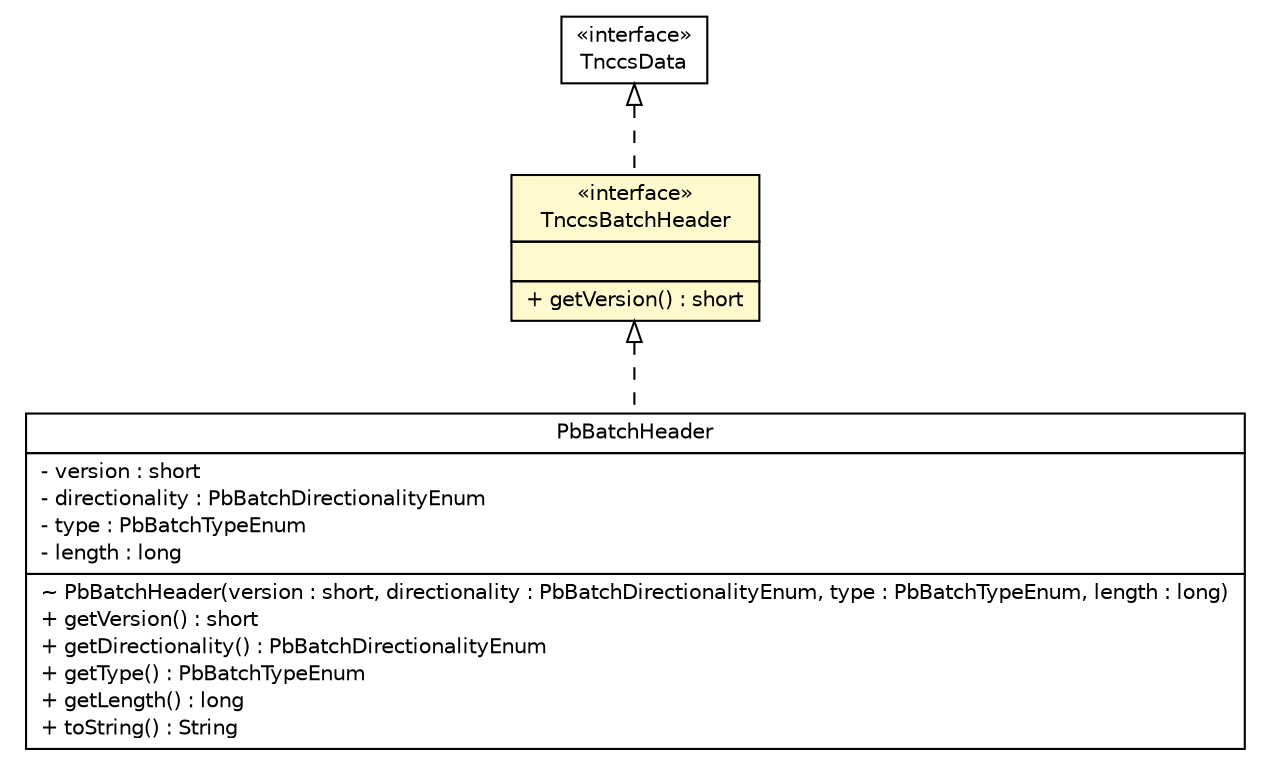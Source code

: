 #!/usr/local/bin/dot
#
# Class diagram 
# Generated by UMLGraph version R5_6 (http://www.umlgraph.org/)
#

digraph G {
	edge [fontname="Helvetica",fontsize=10,labelfontname="Helvetica",labelfontsize=10];
	node [fontname="Helvetica",fontsize=10,shape=plaintext];
	nodesep=0.25;
	ranksep=0.5;
	// de.hsbremen.tc.tnc.message.tnccs.batch.TnccsBatchHeader
	c164837 [label=<<table title="de.hsbremen.tc.tnc.message.tnccs.batch.TnccsBatchHeader" border="0" cellborder="1" cellspacing="0" cellpadding="2" port="p" bgcolor="lemonChiffon" href="./TnccsBatchHeader.html">
		<tr><td><table border="0" cellspacing="0" cellpadding="1">
<tr><td align="center" balign="center"> &#171;interface&#187; </td></tr>
<tr><td align="center" balign="center"> TnccsBatchHeader </td></tr>
		</table></td></tr>
		<tr><td><table border="0" cellspacing="0" cellpadding="1">
<tr><td align="left" balign="left">  </td></tr>
		</table></td></tr>
		<tr><td><table border="0" cellspacing="0" cellpadding="1">
<tr><td align="left" balign="left"> + getVersion() : short </td></tr>
		</table></td></tr>
		</table>>, URL="./TnccsBatchHeader.html", fontname="Helvetica", fontcolor="black", fontsize=10.0];
	// de.hsbremen.tc.tnc.message.tnccs.TnccsData
	c164840 [label=<<table title="de.hsbremen.tc.tnc.message.tnccs.TnccsData" border="0" cellborder="1" cellspacing="0" cellpadding="2" port="p" href="../TnccsData.html">
		<tr><td><table border="0" cellspacing="0" cellpadding="1">
<tr><td align="center" balign="center"> &#171;interface&#187; </td></tr>
<tr><td align="center" balign="center"> TnccsData </td></tr>
		</table></td></tr>
		</table>>, URL="../TnccsData.html", fontname="Helvetica", fontcolor="black", fontsize=10.0];
	// org.ietf.nea.pb.batch.PbBatchHeader
	c165185 [label=<<table title="org.ietf.nea.pb.batch.PbBatchHeader" border="0" cellborder="1" cellspacing="0" cellpadding="2" port="p" href="../../../../../../../org/ietf/nea/pb/batch/PbBatchHeader.html">
		<tr><td><table border="0" cellspacing="0" cellpadding="1">
<tr><td align="center" balign="center"> PbBatchHeader </td></tr>
		</table></td></tr>
		<tr><td><table border="0" cellspacing="0" cellpadding="1">
<tr><td align="left" balign="left"> - version : short </td></tr>
<tr><td align="left" balign="left"> - directionality : PbBatchDirectionalityEnum </td></tr>
<tr><td align="left" balign="left"> - type : PbBatchTypeEnum </td></tr>
<tr><td align="left" balign="left"> - length : long </td></tr>
		</table></td></tr>
		<tr><td><table border="0" cellspacing="0" cellpadding="1">
<tr><td align="left" balign="left"> ~ PbBatchHeader(version : short, directionality : PbBatchDirectionalityEnum, type : PbBatchTypeEnum, length : long) </td></tr>
<tr><td align="left" balign="left"> + getVersion() : short </td></tr>
<tr><td align="left" balign="left"> + getDirectionality() : PbBatchDirectionalityEnum </td></tr>
<tr><td align="left" balign="left"> + getType() : PbBatchTypeEnum </td></tr>
<tr><td align="left" balign="left"> + getLength() : long </td></tr>
<tr><td align="left" balign="left"> + toString() : String </td></tr>
		</table></td></tr>
		</table>>, URL="../../../../../../../org/ietf/nea/pb/batch/PbBatchHeader.html", fontname="Helvetica", fontcolor="black", fontsize=10.0];
	//de.hsbremen.tc.tnc.message.tnccs.batch.TnccsBatchHeader implements de.hsbremen.tc.tnc.message.tnccs.TnccsData
	c164840:p -> c164837:p [dir=back,arrowtail=empty,style=dashed];
	//org.ietf.nea.pb.batch.PbBatchHeader implements de.hsbremen.tc.tnc.message.tnccs.batch.TnccsBatchHeader
	c164837:p -> c165185:p [dir=back,arrowtail=empty,style=dashed];
}


